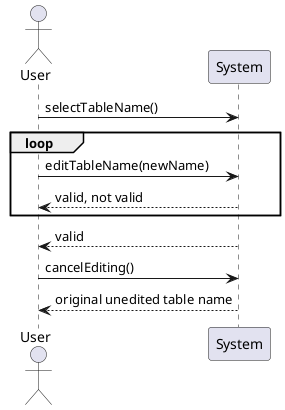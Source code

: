 @startuml
Actor User
User -> System: selectTableName()
loop
    User -> System: editTableName(newName)
    System --> User: valid, not valid
end
System --> User: valid
User -> System: cancelEditing()
System --> User: original unedited table name
@enduml